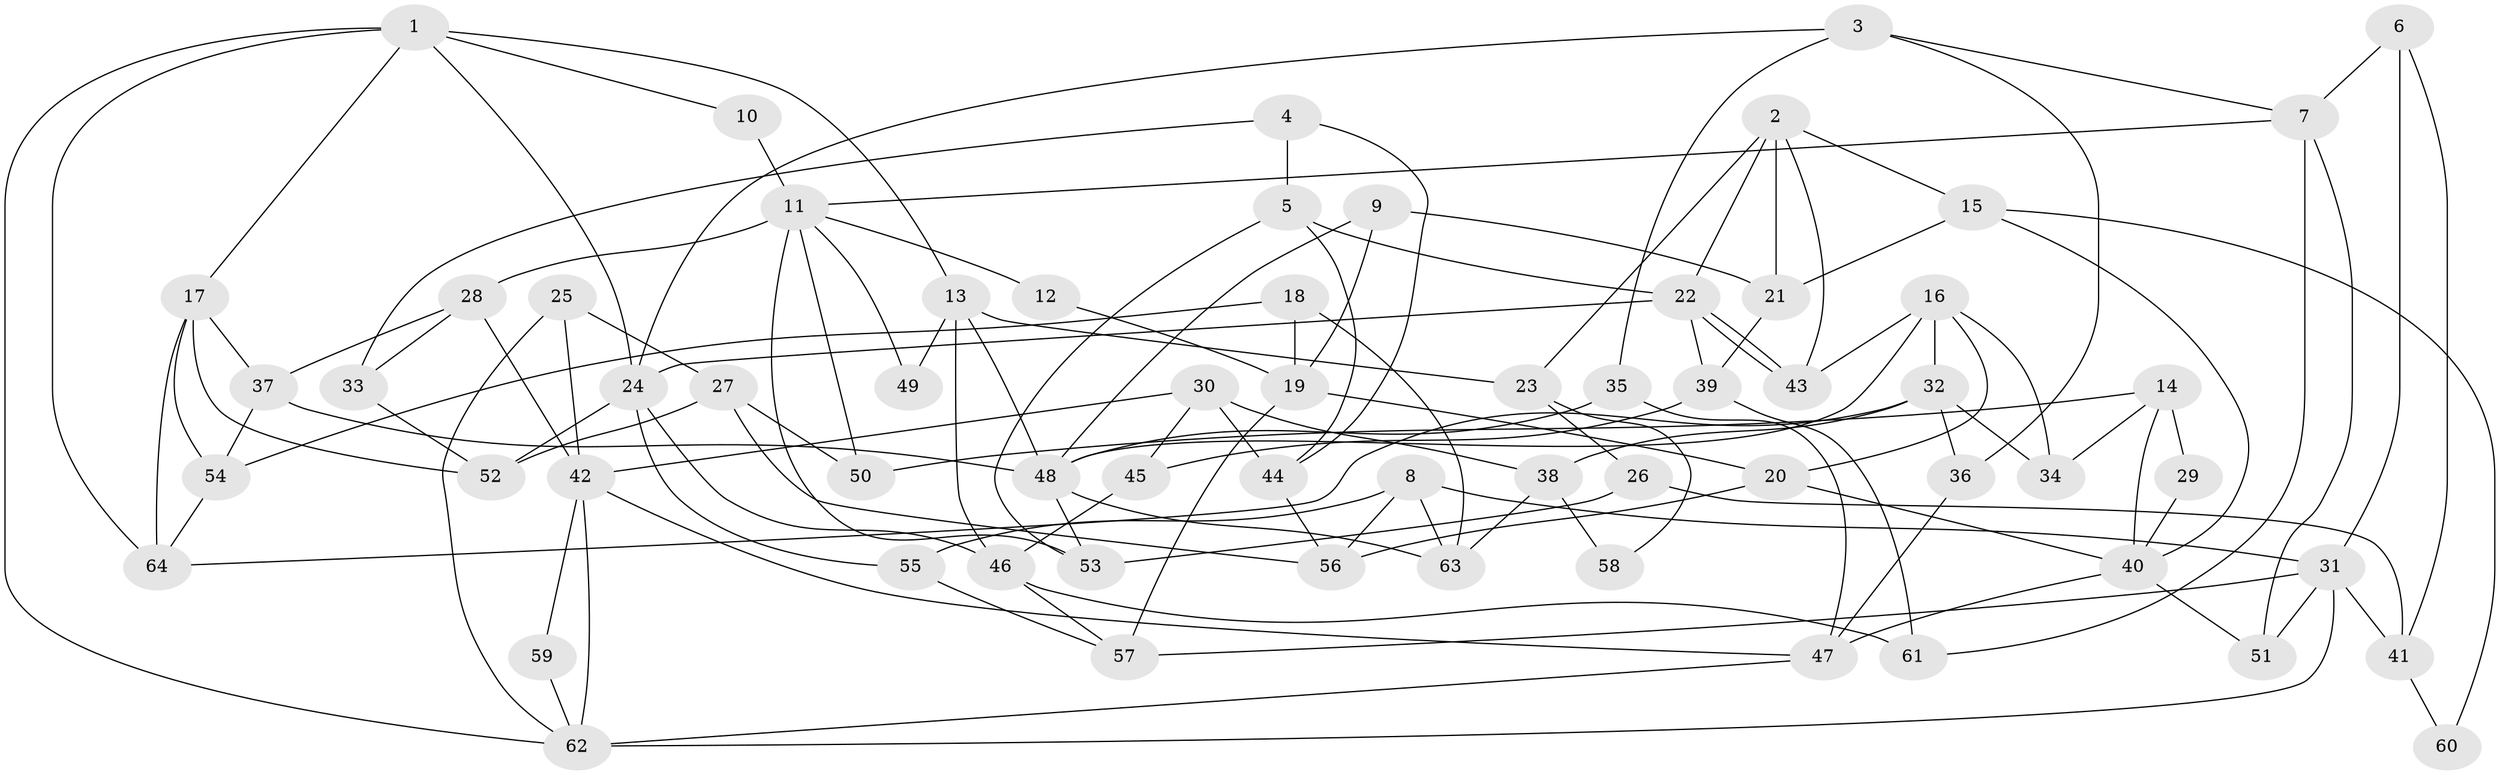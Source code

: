 // Generated by graph-tools (version 1.1) at 2025/50/03/09/25 04:50:56]
// undirected, 64 vertices, 128 edges
graph export_dot {
graph [start="1"]
  node [color=gray90,style=filled];
  1;
  2;
  3;
  4;
  5;
  6;
  7;
  8;
  9;
  10;
  11;
  12;
  13;
  14;
  15;
  16;
  17;
  18;
  19;
  20;
  21;
  22;
  23;
  24;
  25;
  26;
  27;
  28;
  29;
  30;
  31;
  32;
  33;
  34;
  35;
  36;
  37;
  38;
  39;
  40;
  41;
  42;
  43;
  44;
  45;
  46;
  47;
  48;
  49;
  50;
  51;
  52;
  53;
  54;
  55;
  56;
  57;
  58;
  59;
  60;
  61;
  62;
  63;
  64;
  1 -- 24;
  1 -- 17;
  1 -- 10;
  1 -- 13;
  1 -- 62;
  1 -- 64;
  2 -- 21;
  2 -- 22;
  2 -- 15;
  2 -- 23;
  2 -- 43;
  3 -- 35;
  3 -- 24;
  3 -- 7;
  3 -- 36;
  4 -- 33;
  4 -- 44;
  4 -- 5;
  5 -- 53;
  5 -- 22;
  5 -- 44;
  6 -- 7;
  6 -- 31;
  6 -- 41;
  7 -- 11;
  7 -- 51;
  7 -- 61;
  8 -- 31;
  8 -- 63;
  8 -- 55;
  8 -- 56;
  9 -- 21;
  9 -- 48;
  9 -- 19;
  10 -- 11;
  11 -- 28;
  11 -- 53;
  11 -- 12;
  11 -- 49;
  11 -- 50;
  12 -- 19;
  13 -- 48;
  13 -- 23;
  13 -- 46;
  13 -- 49;
  14 -- 50;
  14 -- 40;
  14 -- 29;
  14 -- 34;
  15 -- 40;
  15 -- 21;
  15 -- 60;
  16 -- 43;
  16 -- 34;
  16 -- 20;
  16 -- 32;
  16 -- 48;
  17 -- 54;
  17 -- 64;
  17 -- 37;
  17 -- 52;
  18 -- 19;
  18 -- 54;
  18 -- 63;
  19 -- 20;
  19 -- 57;
  20 -- 56;
  20 -- 40;
  21 -- 39;
  22 -- 43;
  22 -- 43;
  22 -- 24;
  22 -- 39;
  23 -- 26;
  23 -- 58;
  24 -- 55;
  24 -- 46;
  24 -- 52;
  25 -- 27;
  25 -- 62;
  25 -- 42;
  26 -- 41;
  26 -- 53;
  27 -- 52;
  27 -- 56;
  27 -- 50;
  28 -- 37;
  28 -- 42;
  28 -- 33;
  29 -- 40;
  30 -- 45;
  30 -- 42;
  30 -- 38;
  30 -- 44;
  31 -- 51;
  31 -- 57;
  31 -- 41;
  31 -- 62;
  32 -- 36;
  32 -- 34;
  32 -- 38;
  32 -- 64;
  33 -- 52;
  35 -- 47;
  35 -- 48;
  36 -- 47;
  37 -- 48;
  37 -- 54;
  38 -- 58;
  38 -- 63;
  39 -- 61;
  39 -- 45;
  40 -- 47;
  40 -- 51;
  41 -- 60;
  42 -- 62;
  42 -- 47;
  42 -- 59;
  44 -- 56;
  45 -- 46;
  46 -- 57;
  46 -- 61;
  47 -- 62;
  48 -- 63;
  48 -- 53;
  54 -- 64;
  55 -- 57;
  59 -- 62;
}
